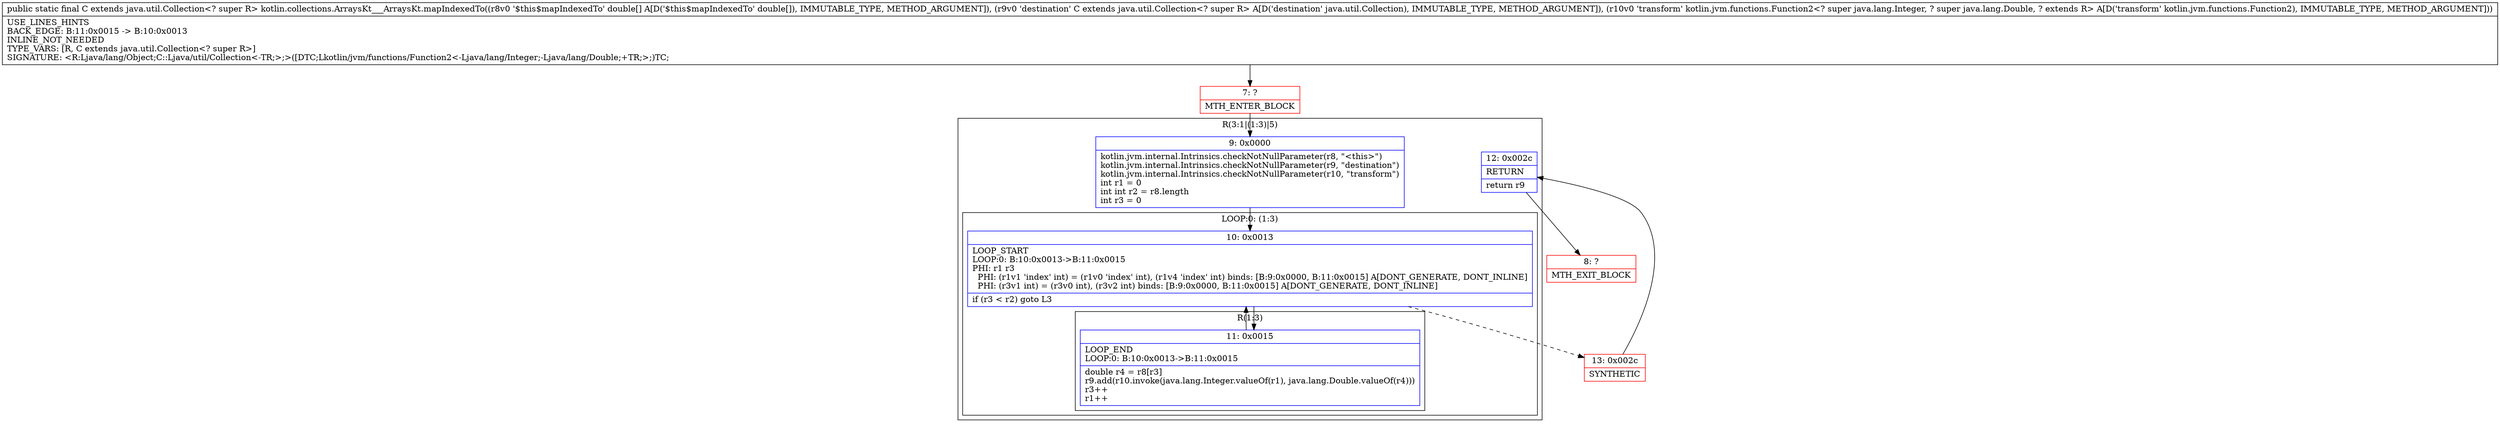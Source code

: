 digraph "CFG forkotlin.collections.ArraysKt___ArraysKt.mapIndexedTo([DLjava\/util\/Collection;Lkotlin\/jvm\/functions\/Function2;)Ljava\/util\/Collection;" {
subgraph cluster_Region_2069630967 {
label = "R(3:1|(1:3)|5)";
node [shape=record,color=blue];
Node_9 [shape=record,label="{9\:\ 0x0000|kotlin.jvm.internal.Intrinsics.checkNotNullParameter(r8, \"\<this\>\")\lkotlin.jvm.internal.Intrinsics.checkNotNullParameter(r9, \"destination\")\lkotlin.jvm.internal.Intrinsics.checkNotNullParameter(r10, \"transform\")\lint r1 = 0\lint int r2 = r8.length\lint r3 = 0\l}"];
subgraph cluster_LoopRegion_375288827 {
label = "LOOP:0: (1:3)";
node [shape=record,color=blue];
Node_10 [shape=record,label="{10\:\ 0x0013|LOOP_START\lLOOP:0: B:10:0x0013\-\>B:11:0x0015\lPHI: r1 r3 \l  PHI: (r1v1 'index' int) = (r1v0 'index' int), (r1v4 'index' int) binds: [B:9:0x0000, B:11:0x0015] A[DONT_GENERATE, DONT_INLINE]\l  PHI: (r3v1 int) = (r3v0 int), (r3v2 int) binds: [B:9:0x0000, B:11:0x0015] A[DONT_GENERATE, DONT_INLINE]\l|if (r3 \< r2) goto L3\l}"];
subgraph cluster_Region_1902516748 {
label = "R(1:3)";
node [shape=record,color=blue];
Node_11 [shape=record,label="{11\:\ 0x0015|LOOP_END\lLOOP:0: B:10:0x0013\-\>B:11:0x0015\l|double r4 = r8[r3]\lr9.add(r10.invoke(java.lang.Integer.valueOf(r1), java.lang.Double.valueOf(r4)))\lr3++\lr1++\l}"];
}
}
Node_12 [shape=record,label="{12\:\ 0x002c|RETURN\l|return r9\l}"];
}
Node_7 [shape=record,color=red,label="{7\:\ ?|MTH_ENTER_BLOCK\l}"];
Node_13 [shape=record,color=red,label="{13\:\ 0x002c|SYNTHETIC\l}"];
Node_8 [shape=record,color=red,label="{8\:\ ?|MTH_EXIT_BLOCK\l}"];
MethodNode[shape=record,label="{public static final C extends java.util.Collection\<? super R\> kotlin.collections.ArraysKt___ArraysKt.mapIndexedTo((r8v0 '$this$mapIndexedTo' double[] A[D('$this$mapIndexedTo' double[]), IMMUTABLE_TYPE, METHOD_ARGUMENT]), (r9v0 'destination' C extends java.util.Collection\<? super R\> A[D('destination' java.util.Collection), IMMUTABLE_TYPE, METHOD_ARGUMENT]), (r10v0 'transform' kotlin.jvm.functions.Function2\<? super java.lang.Integer, ? super java.lang.Double, ? extends R\> A[D('transform' kotlin.jvm.functions.Function2), IMMUTABLE_TYPE, METHOD_ARGUMENT]))  | USE_LINES_HINTS\lBACK_EDGE: B:11:0x0015 \-\> B:10:0x0013\lINLINE_NOT_NEEDED\lTYPE_VARS: [R, C extends java.util.Collection\<? super R\>]\lSIGNATURE: \<R:Ljava\/lang\/Object;C::Ljava\/util\/Collection\<\-TR;\>;\>([DTC;Lkotlin\/jvm\/functions\/Function2\<\-Ljava\/lang\/Integer;\-Ljava\/lang\/Double;+TR;\>;)TC;\l}"];
MethodNode -> Node_7;Node_9 -> Node_10;
Node_10 -> Node_11;
Node_10 -> Node_13[style=dashed];
Node_11 -> Node_10;
Node_12 -> Node_8;
Node_7 -> Node_9;
Node_13 -> Node_12;
}

